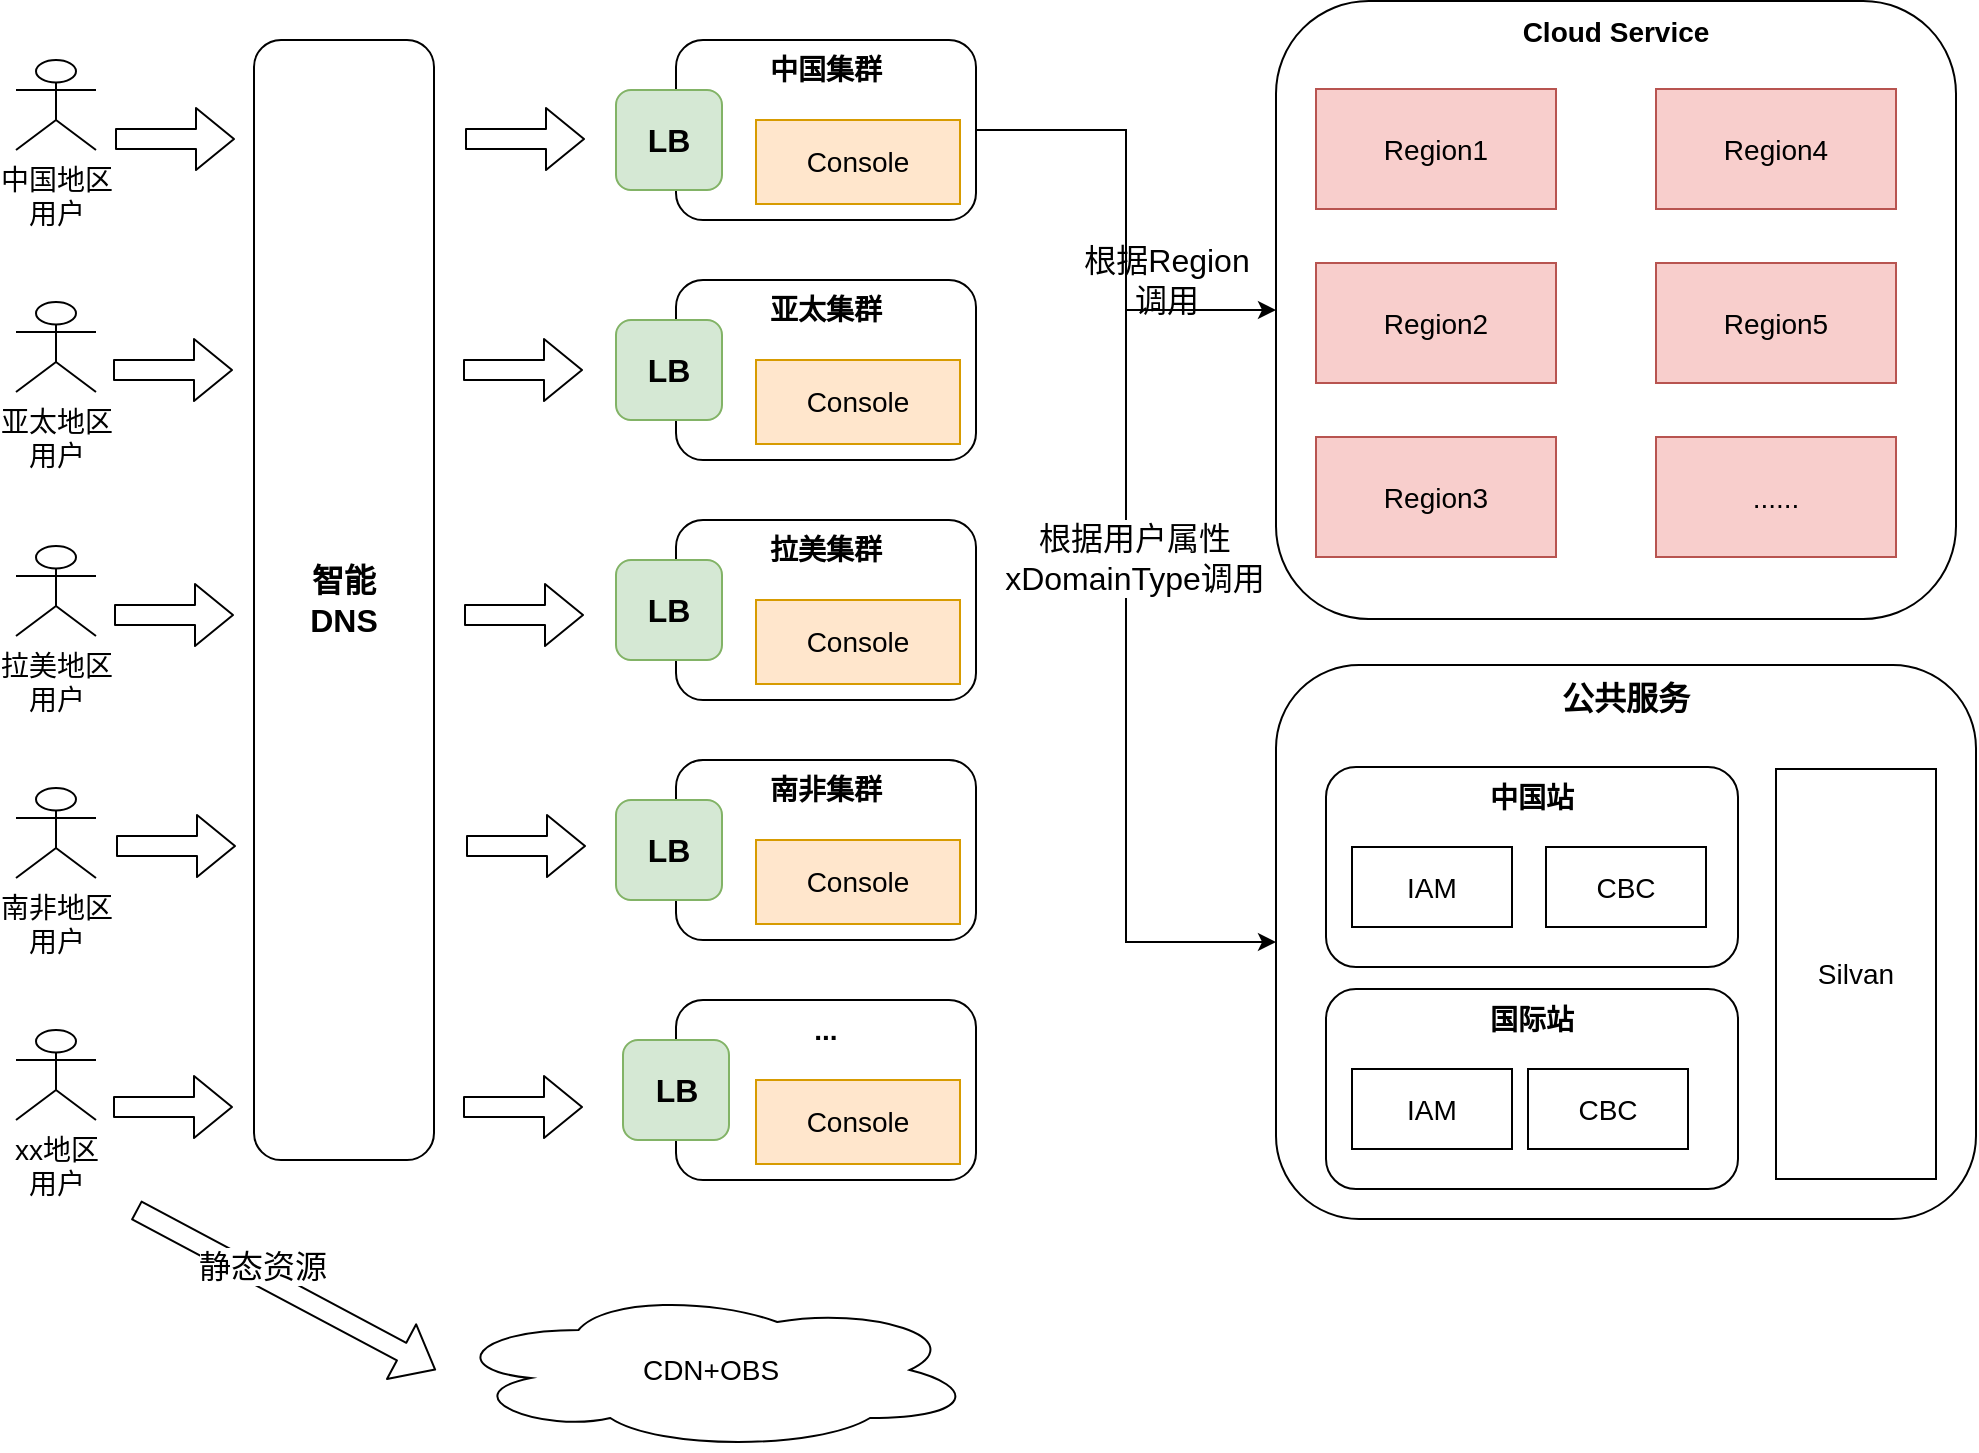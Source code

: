 <mxfile version="12.3.9" type="github" pages="1">
  <diagram id="fIqRrQ5pbafK5gHmHEuw" name="Page-1">
    <mxGraphModel dx="1346" dy="739" grid="1" gridSize="10" guides="1" tooltips="1" connect="1" arrows="1" fold="1" page="1" pageScale="1" pageWidth="827" pageHeight="1169" math="0" shadow="0">
      <root>
        <mxCell id="0"/>
        <mxCell id="1" parent="0"/>
        <mxCell id="tpZ0usnBtLV4rIkdhi2c-200" value="公共服务" style="rounded=1;whiteSpace=wrap;html=1;fontSize=16;fontStyle=1;verticalAlign=top;" parent="1" vertex="1">
          <mxGeometry x="690" y="437.5" width="350" height="277" as="geometry"/>
        </mxCell>
        <mxCell id="tpZ0usnBtLV4rIkdhi2c-168" value="中国集群" style="rounded=1;whiteSpace=wrap;html=1;fontSize=14;verticalAlign=top;fontStyle=1" parent="1" vertex="1">
          <mxGeometry x="390" y="125" width="150" height="90" as="geometry"/>
        </mxCell>
        <mxCell id="tpZ0usnBtLV4rIkdhi2c-162" value="Console" style="rounded=0;whiteSpace=wrap;html=1;fontSize=14;fillColor=#ffe6cc;strokeColor=#d79b00;" parent="1" vertex="1">
          <mxGeometry x="430" y="165" width="102" height="42" as="geometry"/>
        </mxCell>
        <mxCell id="tpZ0usnBtLV4rIkdhi2c-171" value="亚太集群" style="rounded=1;whiteSpace=wrap;html=1;fontSize=14;verticalAlign=top;fontStyle=1" parent="1" vertex="1">
          <mxGeometry x="390" y="245" width="150" height="90" as="geometry"/>
        </mxCell>
        <mxCell id="tpZ0usnBtLV4rIkdhi2c-172" value="Console" style="rounded=0;whiteSpace=wrap;html=1;fontSize=14;fillColor=#ffe6cc;strokeColor=#d79b00;" parent="1" vertex="1">
          <mxGeometry x="430" y="285" width="102" height="42" as="geometry"/>
        </mxCell>
        <mxCell id="tpZ0usnBtLV4rIkdhi2c-173" value="拉美集群" style="rounded=1;whiteSpace=wrap;html=1;fontSize=14;verticalAlign=top;fontStyle=1" parent="1" vertex="1">
          <mxGeometry x="390" y="365" width="150" height="90" as="geometry"/>
        </mxCell>
        <mxCell id="tpZ0usnBtLV4rIkdhi2c-174" value="Console" style="rounded=0;whiteSpace=wrap;html=1;fontSize=14;fillColor=#ffe6cc;strokeColor=#d79b00;" parent="1" vertex="1">
          <mxGeometry x="430" y="405" width="102" height="42" as="geometry"/>
        </mxCell>
        <mxCell id="tpZ0usnBtLV4rIkdhi2c-175" value="南非集群" style="rounded=1;whiteSpace=wrap;html=1;fontSize=14;verticalAlign=top;fontStyle=1" parent="1" vertex="1">
          <mxGeometry x="390" y="485" width="150" height="90" as="geometry"/>
        </mxCell>
        <mxCell id="tpZ0usnBtLV4rIkdhi2c-176" value="Console" style="rounded=0;whiteSpace=wrap;html=1;fontSize=14;fillColor=#ffe6cc;strokeColor=#d79b00;" parent="1" vertex="1">
          <mxGeometry x="430" y="525" width="102" height="42" as="geometry"/>
        </mxCell>
        <mxCell id="tpZ0usnBtLV4rIkdhi2c-178" value="..." style="rounded=1;whiteSpace=wrap;html=1;fontSize=14;verticalAlign=top;fontStyle=1" parent="1" vertex="1">
          <mxGeometry x="390" y="605" width="150" height="90" as="geometry"/>
        </mxCell>
        <mxCell id="tpZ0usnBtLV4rIkdhi2c-179" value="Console" style="rounded=0;whiteSpace=wrap;html=1;fontSize=14;fillColor=#ffe6cc;strokeColor=#d79b00;" parent="1" vertex="1">
          <mxGeometry x="430" y="645" width="102" height="42" as="geometry"/>
        </mxCell>
        <mxCell id="tpZ0usnBtLV4rIkdhi2c-180" value="智能&lt;br style=&quot;font-size: 16px;&quot;&gt;DNS" style="rounded=1;whiteSpace=wrap;html=1;fontSize=16;fontStyle=1" parent="1" vertex="1">
          <mxGeometry x="179" y="125" width="90" height="560" as="geometry"/>
        </mxCell>
        <mxCell id="tpZ0usnBtLV4rIkdhi2c-182" value="Cloud Service" style="rounded=1;whiteSpace=wrap;html=1;fontSize=14;fontStyle=1;verticalAlign=top;" parent="1" vertex="1">
          <mxGeometry x="690" y="105.5" width="340" height="309" as="geometry"/>
        </mxCell>
        <mxCell id="tpZ0usnBtLV4rIkdhi2c-183" value="Region1" style="rounded=0;whiteSpace=wrap;html=1;fontSize=14;fillColor=#f8cecc;strokeColor=#b85450;" parent="1" vertex="1">
          <mxGeometry x="710" y="149.5" width="120" height="60" as="geometry"/>
        </mxCell>
        <mxCell id="tpZ0usnBtLV4rIkdhi2c-185" value="Region2" style="rounded=0;whiteSpace=wrap;html=1;fontSize=14;fillColor=#f8cecc;strokeColor=#b85450;" parent="1" vertex="1">
          <mxGeometry x="710" y="236.5" width="120" height="60" as="geometry"/>
        </mxCell>
        <mxCell id="tpZ0usnBtLV4rIkdhi2c-186" value="Region3" style="rounded=0;whiteSpace=wrap;html=1;fontSize=14;fillColor=#f8cecc;strokeColor=#b85450;" parent="1" vertex="1">
          <mxGeometry x="710" y="323.5" width="120" height="60" as="geometry"/>
        </mxCell>
        <mxCell id="tpZ0usnBtLV4rIkdhi2c-187" value="Region4" style="rounded=0;whiteSpace=wrap;html=1;fontSize=14;fillColor=#f8cecc;strokeColor=#b85450;" parent="1" vertex="1">
          <mxGeometry x="880" y="149.5" width="120" height="60" as="geometry"/>
        </mxCell>
        <mxCell id="tpZ0usnBtLV4rIkdhi2c-188" value="Region5" style="rounded=0;whiteSpace=wrap;html=1;fontSize=14;fillColor=#f8cecc;strokeColor=#b85450;" parent="1" vertex="1">
          <mxGeometry x="880" y="236.5" width="120" height="60" as="geometry"/>
        </mxCell>
        <mxCell id="tpZ0usnBtLV4rIkdhi2c-189" value="......" style="rounded=0;whiteSpace=wrap;html=1;fontSize=14;fillColor=#f8cecc;strokeColor=#b85450;" parent="1" vertex="1">
          <mxGeometry x="880" y="323.5" width="120" height="60" as="geometry"/>
        </mxCell>
        <mxCell id="tpZ0usnBtLV4rIkdhi2c-190" value="国际站" style="rounded=1;whiteSpace=wrap;html=1;fontSize=14;fontStyle=1;verticalAlign=top;" parent="1" vertex="1">
          <mxGeometry x="715" y="599.5" width="206" height="100" as="geometry"/>
        </mxCell>
        <mxCell id="tpZ0usnBtLV4rIkdhi2c-191" value="IAM" style="rounded=0;whiteSpace=wrap;html=1;fontSize=14;" parent="1" vertex="1">
          <mxGeometry x="728" y="639.5" width="80" height="40" as="geometry"/>
        </mxCell>
        <mxCell id="tpZ0usnBtLV4rIkdhi2c-192" value="CBC" style="rounded=0;whiteSpace=wrap;html=1;fontSize=14;" parent="1" vertex="1">
          <mxGeometry x="816" y="639.5" width="80" height="40" as="geometry"/>
        </mxCell>
        <mxCell id="tpZ0usnBtLV4rIkdhi2c-194" value="CDN+OBS" style="ellipse;shape=cloud;whiteSpace=wrap;html=1;rounded=0;fontSize=14;" parent="1" vertex="1">
          <mxGeometry x="275" y="750" width="265" height="80" as="geometry"/>
        </mxCell>
        <mxCell id="tpZ0usnBtLV4rIkdhi2c-195" value="中国地区&lt;br&gt;用户" style="shape=umlActor;verticalLabelPosition=bottom;labelBackgroundColor=#ffffff;verticalAlign=top;html=1;outlineConnect=0;rounded=0;fontSize=14;" parent="1" vertex="1">
          <mxGeometry x="60" y="135" width="40" height="45" as="geometry"/>
        </mxCell>
        <mxCell id="tpZ0usnBtLV4rIkdhi2c-196" value="中国站" style="rounded=1;whiteSpace=wrap;html=1;fontSize=14;fontStyle=1;verticalAlign=top;" parent="1" vertex="1">
          <mxGeometry x="715" y="488.5" width="206" height="100" as="geometry"/>
        </mxCell>
        <mxCell id="tpZ0usnBtLV4rIkdhi2c-197" value="IAM" style="rounded=0;whiteSpace=wrap;html=1;fontSize=14;flipH=0;flipV=1;" parent="1" vertex="1">
          <mxGeometry x="728" y="528.5" width="80" height="40" as="geometry"/>
        </mxCell>
        <mxCell id="tpZ0usnBtLV4rIkdhi2c-198" value="CBC" style="rounded=0;whiteSpace=wrap;html=1;fontSize=14;flipH=0;flipV=1;" parent="1" vertex="1">
          <mxGeometry x="825" y="528.5" width="80" height="40" as="geometry"/>
        </mxCell>
        <mxCell id="tpZ0usnBtLV4rIkdhi2c-199" value="Silvan" style="rounded=0;whiteSpace=wrap;html=1;fontSize=14;flipH=0;flipV=1;" parent="1" vertex="1">
          <mxGeometry x="940" y="489.5" width="80" height="205" as="geometry"/>
        </mxCell>
        <mxCell id="tpZ0usnBtLV4rIkdhi2c-201" value="LB" style="rounded=1;whiteSpace=wrap;html=1;fontSize=16;fontStyle=1;fillColor=#d5e8d4;strokeColor=#82b366;" parent="1" vertex="1">
          <mxGeometry x="360" y="150" width="53" height="50" as="geometry"/>
        </mxCell>
        <mxCell id="tpZ0usnBtLV4rIkdhi2c-202" value="LB" style="rounded=1;whiteSpace=wrap;html=1;fontSize=16;fontStyle=1;fillColor=#d5e8d4;strokeColor=#82b366;" parent="1" vertex="1">
          <mxGeometry x="360" y="265" width="53" height="50" as="geometry"/>
        </mxCell>
        <mxCell id="tpZ0usnBtLV4rIkdhi2c-203" value="LB" style="rounded=1;whiteSpace=wrap;html=1;fontSize=16;fontStyle=1;fillColor=#d5e8d4;strokeColor=#82b366;" parent="1" vertex="1">
          <mxGeometry x="360" y="385" width="53" height="50" as="geometry"/>
        </mxCell>
        <mxCell id="tpZ0usnBtLV4rIkdhi2c-204" value="LB" style="rounded=1;whiteSpace=wrap;html=1;fontSize=16;fontStyle=1;fillColor=#d5e8d4;strokeColor=#82b366;" parent="1" vertex="1">
          <mxGeometry x="360" y="505" width="53" height="50" as="geometry"/>
        </mxCell>
        <mxCell id="tpZ0usnBtLV4rIkdhi2c-205" value="LB" style="rounded=1;whiteSpace=wrap;html=1;fontSize=16;fontStyle=1;fillColor=#d5e8d4;strokeColor=#82b366;" parent="1" vertex="1">
          <mxGeometry x="363.5" y="625" width="53" height="50" as="geometry"/>
        </mxCell>
        <mxCell id="tpZ0usnBtLV4rIkdhi2c-206" value="亚太地区&lt;br&gt;用户" style="shape=umlActor;verticalLabelPosition=bottom;labelBackgroundColor=#ffffff;verticalAlign=top;html=1;outlineConnect=0;rounded=0;fontSize=14;" parent="1" vertex="1">
          <mxGeometry x="60" y="256" width="40" height="45" as="geometry"/>
        </mxCell>
        <mxCell id="tpZ0usnBtLV4rIkdhi2c-207" value="拉美地区&lt;br&gt;用户" style="shape=umlActor;verticalLabelPosition=bottom;labelBackgroundColor=#ffffff;verticalAlign=top;html=1;outlineConnect=0;rounded=0;fontSize=14;" parent="1" vertex="1">
          <mxGeometry x="60" y="378" width="40" height="45" as="geometry"/>
        </mxCell>
        <mxCell id="tpZ0usnBtLV4rIkdhi2c-208" value="xx地区&lt;br&gt;用户" style="shape=umlActor;verticalLabelPosition=bottom;labelBackgroundColor=#ffffff;verticalAlign=top;html=1;outlineConnect=0;rounded=0;fontSize=14;" parent="1" vertex="1">
          <mxGeometry x="60" y="620" width="40" height="45" as="geometry"/>
        </mxCell>
        <mxCell id="tpZ0usnBtLV4rIkdhi2c-209" value="南非地区&lt;br&gt;用户" style="shape=umlActor;verticalLabelPosition=bottom;labelBackgroundColor=#ffffff;verticalAlign=top;html=1;outlineConnect=0;rounded=0;fontSize=14;" parent="1" vertex="1">
          <mxGeometry x="60" y="499" width="40" height="45" as="geometry"/>
        </mxCell>
        <mxCell id="tpZ0usnBtLV4rIkdhi2c-211" value="" style="endArrow=classic;html=1;strokeColor=#000000;fontSize=16;exitX=1;exitY=0.5;exitDx=0;exitDy=0;entryX=0;entryY=0.5;entryDx=0;entryDy=0;rounded=0;edgeStyle=orthogonalEdgeStyle;" parent="1" source="tpZ0usnBtLV4rIkdhi2c-168" target="tpZ0usnBtLV4rIkdhi2c-200" edge="1">
          <mxGeometry width="50" height="50" relative="1" as="geometry">
            <mxPoint x="720" y="540" as="sourcePoint"/>
            <mxPoint x="770" y="490" as="targetPoint"/>
          </mxGeometry>
        </mxCell>
        <mxCell id="tpZ0usnBtLV4rIkdhi2c-214" value="根据用户属性&lt;br&gt;xDomainType调用" style="text;html=1;align=center;verticalAlign=middle;resizable=0;points=[];;labelBackgroundColor=#ffffff;fontSize=16;" parent="tpZ0usnBtLV4rIkdhi2c-211" vertex="1" connectable="0">
          <mxGeometry x="0.04" y="4" relative="1" as="geometry">
            <mxPoint as="offset"/>
          </mxGeometry>
        </mxCell>
        <mxCell id="tpZ0usnBtLV4rIkdhi2c-212" value="" style="endArrow=classic;html=1;strokeColor=#000000;fontSize=16;exitX=1;exitY=0.5;exitDx=0;exitDy=0;entryX=0;entryY=0.5;entryDx=0;entryDy=0;edgeStyle=orthogonalEdgeStyle;rounded=0;" parent="1" source="tpZ0usnBtLV4rIkdhi2c-168" target="tpZ0usnBtLV4rIkdhi2c-182" edge="1">
          <mxGeometry width="50" height="50" relative="1" as="geometry">
            <mxPoint x="650" y="250" as="sourcePoint"/>
            <mxPoint x="700" y="200" as="targetPoint"/>
          </mxGeometry>
        </mxCell>
        <mxCell id="tpZ0usnBtLV4rIkdhi2c-213" value="根据Region&lt;br&gt;调用" style="text;html=1;align=center;verticalAlign=middle;resizable=0;points=[];;autosize=1;fontSize=16;" parent="1" vertex="1">
          <mxGeometry x="585" y="225" width="100" height="40" as="geometry"/>
        </mxCell>
        <mxCell id="tpZ0usnBtLV4rIkdhi2c-215" value="" style="shape=flexArrow;endArrow=classic;html=1;strokeColor=#000000;fontSize=16;" parent="1" edge="1">
          <mxGeometry width="50" height="50" relative="1" as="geometry">
            <mxPoint x="283.5" y="658.5" as="sourcePoint"/>
            <mxPoint x="343.5" y="658.5" as="targetPoint"/>
          </mxGeometry>
        </mxCell>
        <mxCell id="tpZ0usnBtLV4rIkdhi2c-216" value="" style="shape=flexArrow;endArrow=classic;html=1;strokeColor=#000000;fontSize=16;" parent="1" edge="1">
          <mxGeometry width="50" height="50" relative="1" as="geometry">
            <mxPoint x="283.5" y="290" as="sourcePoint"/>
            <mxPoint x="343.5" y="290" as="targetPoint"/>
          </mxGeometry>
        </mxCell>
        <mxCell id="tpZ0usnBtLV4rIkdhi2c-217" value="" style="shape=flexArrow;endArrow=classic;html=1;strokeColor=#000000;fontSize=16;" parent="1" edge="1">
          <mxGeometry width="50" height="50" relative="1" as="geometry">
            <mxPoint x="284" y="412.5" as="sourcePoint"/>
            <mxPoint x="344" y="412.5" as="targetPoint"/>
          </mxGeometry>
        </mxCell>
        <mxCell id="tpZ0usnBtLV4rIkdhi2c-218" value="" style="shape=flexArrow;endArrow=classic;html=1;strokeColor=#000000;fontSize=16;" parent="1" edge="1">
          <mxGeometry width="50" height="50" relative="1" as="geometry">
            <mxPoint x="284.5" y="174.5" as="sourcePoint"/>
            <mxPoint x="344.5" y="174.5" as="targetPoint"/>
          </mxGeometry>
        </mxCell>
        <mxCell id="tpZ0usnBtLV4rIkdhi2c-219" value="" style="shape=flexArrow;endArrow=classic;html=1;strokeColor=#000000;fontSize=16;" parent="1" edge="1">
          <mxGeometry width="50" height="50" relative="1" as="geometry">
            <mxPoint x="285" y="528" as="sourcePoint"/>
            <mxPoint x="345" y="528" as="targetPoint"/>
            <Array as="points">
              <mxPoint x="285.5" y="528"/>
            </Array>
          </mxGeometry>
        </mxCell>
        <mxCell id="tpZ0usnBtLV4rIkdhi2c-220" value="" style="shape=flexArrow;endArrow=classic;html=1;strokeColor=#000000;fontSize=16;" parent="1" edge="1">
          <mxGeometry width="50" height="50" relative="1" as="geometry">
            <mxPoint x="108.5" y="658.5" as="sourcePoint"/>
            <mxPoint x="168.5" y="658.5" as="targetPoint"/>
          </mxGeometry>
        </mxCell>
        <mxCell id="tpZ0usnBtLV4rIkdhi2c-221" value="" style="shape=flexArrow;endArrow=classic;html=1;strokeColor=#000000;fontSize=16;" parent="1" edge="1">
          <mxGeometry width="50" height="50" relative="1" as="geometry">
            <mxPoint x="108.5" y="290" as="sourcePoint"/>
            <mxPoint x="168.5" y="290" as="targetPoint"/>
          </mxGeometry>
        </mxCell>
        <mxCell id="tpZ0usnBtLV4rIkdhi2c-222" value="" style="shape=flexArrow;endArrow=classic;html=1;strokeColor=#000000;fontSize=16;" parent="1" edge="1">
          <mxGeometry width="50" height="50" relative="1" as="geometry">
            <mxPoint x="109" y="412.5" as="sourcePoint"/>
            <mxPoint x="169" y="412.5" as="targetPoint"/>
          </mxGeometry>
        </mxCell>
        <mxCell id="tpZ0usnBtLV4rIkdhi2c-223" value="" style="shape=flexArrow;endArrow=classic;html=1;strokeColor=#000000;fontSize=16;" parent="1" edge="1">
          <mxGeometry width="50" height="50" relative="1" as="geometry">
            <mxPoint x="109.5" y="174.5" as="sourcePoint"/>
            <mxPoint x="169.5" y="174.5" as="targetPoint"/>
          </mxGeometry>
        </mxCell>
        <mxCell id="tpZ0usnBtLV4rIkdhi2c-224" value="" style="shape=flexArrow;endArrow=classic;html=1;strokeColor=#000000;fontSize=16;" parent="1" edge="1">
          <mxGeometry width="50" height="50" relative="1" as="geometry">
            <mxPoint x="110" y="528" as="sourcePoint"/>
            <mxPoint x="170" y="528" as="targetPoint"/>
            <Array as="points">
              <mxPoint x="110.5" y="528"/>
            </Array>
          </mxGeometry>
        </mxCell>
        <mxCell id="tpZ0usnBtLV4rIkdhi2c-225" value="" style="shape=flexArrow;endArrow=classic;html=1;strokeColor=#000000;fontSize=16;" parent="1" edge="1">
          <mxGeometry width="50" height="50" relative="1" as="geometry">
            <mxPoint x="120" y="710" as="sourcePoint"/>
            <mxPoint x="270" y="790" as="targetPoint"/>
          </mxGeometry>
        </mxCell>
        <mxCell id="tpZ0usnBtLV4rIkdhi2c-226" value="静态资源" style="text;html=1;align=center;verticalAlign=middle;resizable=0;points=[];;labelBackgroundColor=#ffffff;fontSize=16;" parent="tpZ0usnBtLV4rIkdhi2c-225" vertex="1" connectable="0">
          <mxGeometry x="-0.191" y="5" relative="1" as="geometry">
            <mxPoint as="offset"/>
          </mxGeometry>
        </mxCell>
      </root>
    </mxGraphModel>
  </diagram>
</mxfile>
